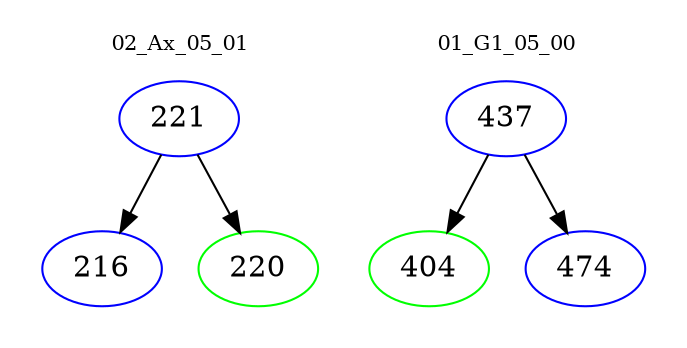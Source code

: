 digraph{
subgraph cluster_0 {
color = white
label = "02_Ax_05_01";
fontsize=10;
T0_221 [label="221", color="blue"]
T0_221 -> T0_216 [color="black"]
T0_216 [label="216", color="blue"]
T0_221 -> T0_220 [color="black"]
T0_220 [label="220", color="green"]
}
subgraph cluster_1 {
color = white
label = "01_G1_05_00";
fontsize=10;
T1_437 [label="437", color="blue"]
T1_437 -> T1_404 [color="black"]
T1_404 [label="404", color="green"]
T1_437 -> T1_474 [color="black"]
T1_474 [label="474", color="blue"]
}
}
